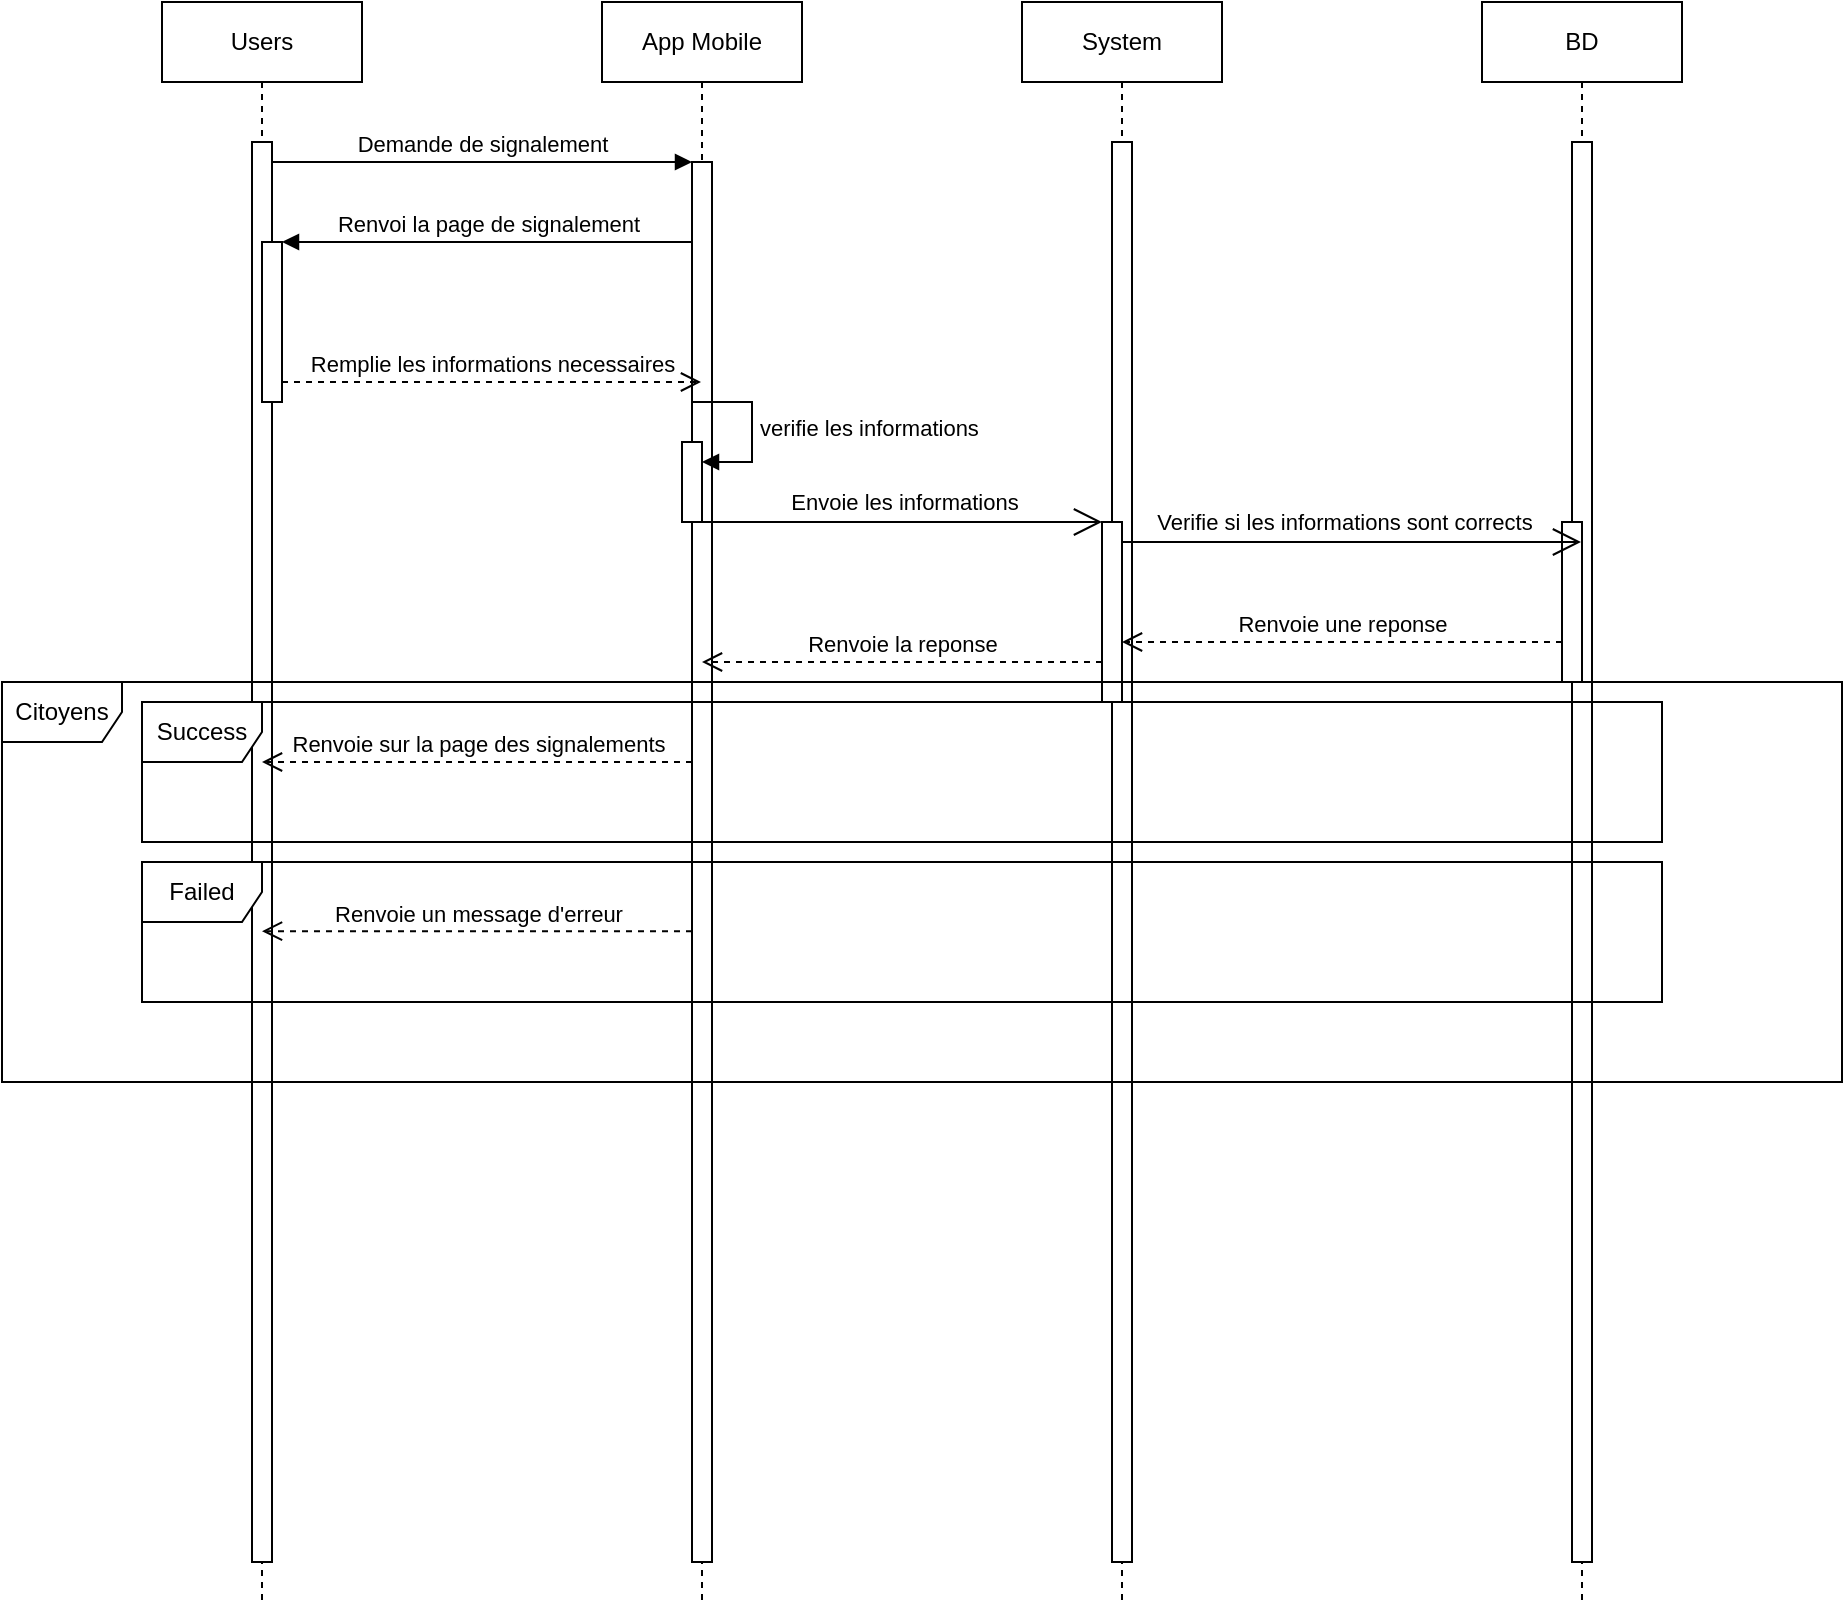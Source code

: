<mxfile version="27.0.9">
  <diagram name="Page-1" id="txC3z_DWojdCmwLaJTaq">
    <mxGraphModel dx="1426" dy="797" grid="1" gridSize="10" guides="1" tooltips="1" connect="1" arrows="1" fold="1" page="1" pageScale="1" pageWidth="827" pageHeight="1169" math="0" shadow="0">
      <root>
        <mxCell id="0" />
        <mxCell id="1" parent="0" />
        <mxCell id="uKWoDDICKwsnE89RhWIm-1" value="Users" style="shape=umlLifeline;perimeter=lifelinePerimeter;whiteSpace=wrap;html=1;container=0;dropTarget=0;collapsible=0;recursiveResize=0;outlineConnect=0;portConstraint=eastwest;newEdgeStyle={&quot;edgeStyle&quot;:&quot;elbowEdgeStyle&quot;,&quot;elbow&quot;:&quot;vertical&quot;,&quot;curved&quot;:0,&quot;rounded&quot;:0};" vertex="1" parent="1">
          <mxGeometry x="220" y="200" width="100" height="800" as="geometry" />
        </mxCell>
        <mxCell id="uKWoDDICKwsnE89RhWIm-2" value="" style="html=1;points=[];perimeter=orthogonalPerimeter;outlineConnect=0;targetShapes=umlLifeline;portConstraint=eastwest;newEdgeStyle={&quot;edgeStyle&quot;:&quot;elbowEdgeStyle&quot;,&quot;elbow&quot;:&quot;vertical&quot;,&quot;curved&quot;:0,&quot;rounded&quot;:0};" vertex="1" parent="uKWoDDICKwsnE89RhWIm-1">
          <mxGeometry x="45" y="70" width="10" height="710" as="geometry" />
        </mxCell>
        <mxCell id="uKWoDDICKwsnE89RhWIm-3" value="" style="html=1;points=[];perimeter=orthogonalPerimeter;outlineConnect=0;targetShapes=umlLifeline;portConstraint=eastwest;newEdgeStyle={&quot;edgeStyle&quot;:&quot;elbowEdgeStyle&quot;,&quot;elbow&quot;:&quot;vertical&quot;,&quot;curved&quot;:0,&quot;rounded&quot;:0};" vertex="1" parent="uKWoDDICKwsnE89RhWIm-1">
          <mxGeometry x="50" y="120" width="10" height="80" as="geometry" />
        </mxCell>
        <mxCell id="uKWoDDICKwsnE89RhWIm-4" value="App Mobile" style="shape=umlLifeline;perimeter=lifelinePerimeter;whiteSpace=wrap;html=1;container=0;dropTarget=0;collapsible=0;recursiveResize=0;outlineConnect=0;portConstraint=eastwest;newEdgeStyle={&quot;edgeStyle&quot;:&quot;elbowEdgeStyle&quot;,&quot;elbow&quot;:&quot;vertical&quot;,&quot;curved&quot;:0,&quot;rounded&quot;:0};" vertex="1" parent="1">
          <mxGeometry x="440" y="200" width="100" height="800" as="geometry" />
        </mxCell>
        <mxCell id="uKWoDDICKwsnE89RhWIm-5" value="" style="html=1;points=[];perimeter=orthogonalPerimeter;outlineConnect=0;targetShapes=umlLifeline;portConstraint=eastwest;newEdgeStyle={&quot;edgeStyle&quot;:&quot;elbowEdgeStyle&quot;,&quot;elbow&quot;:&quot;vertical&quot;,&quot;curved&quot;:0,&quot;rounded&quot;:0};" vertex="1" parent="uKWoDDICKwsnE89RhWIm-4">
          <mxGeometry x="45" y="80" width="10" height="700" as="geometry" />
        </mxCell>
        <mxCell id="uKWoDDICKwsnE89RhWIm-6" value="" style="html=1;points=[[0,0,0,0,5],[0,1,0,0,-5],[1,0,0,0,5],[1,1,0,0,-5]];perimeter=orthogonalPerimeter;outlineConnect=0;targetShapes=umlLifeline;portConstraint=eastwest;newEdgeStyle={&quot;curved&quot;:0,&quot;rounded&quot;:0};" vertex="1" parent="uKWoDDICKwsnE89RhWIm-4">
          <mxGeometry x="40" y="220" width="10" height="40" as="geometry" />
        </mxCell>
        <mxCell id="uKWoDDICKwsnE89RhWIm-7" value="verifie les informations" style="html=1;align=left;spacingLeft=2;endArrow=block;rounded=0;edgeStyle=orthogonalEdgeStyle;curved=0;rounded=0;" edge="1" parent="uKWoDDICKwsnE89RhWIm-4" target="uKWoDDICKwsnE89RhWIm-6">
          <mxGeometry relative="1" as="geometry">
            <mxPoint x="45" y="200" as="sourcePoint" />
            <Array as="points">
              <mxPoint x="75" y="230" />
            </Array>
          </mxGeometry>
        </mxCell>
        <mxCell id="uKWoDDICKwsnE89RhWIm-8" value="Demande de signalement" style="html=1;verticalAlign=bottom;endArrow=block;edgeStyle=elbowEdgeStyle;elbow=vertical;curved=0;rounded=0;" edge="1" parent="1" source="uKWoDDICKwsnE89RhWIm-2" target="uKWoDDICKwsnE89RhWIm-5">
          <mxGeometry relative="1" as="geometry">
            <mxPoint x="375" y="290" as="sourcePoint" />
            <Array as="points">
              <mxPoint x="360" y="280" />
            </Array>
          </mxGeometry>
        </mxCell>
        <mxCell id="uKWoDDICKwsnE89RhWIm-9" value="Renvoi la page de signalement" style="html=1;verticalAlign=bottom;endArrow=block;edgeStyle=elbowEdgeStyle;elbow=horizontal;curved=0;rounded=0;" edge="1" parent="1" source="uKWoDDICKwsnE89RhWIm-5" target="uKWoDDICKwsnE89RhWIm-3">
          <mxGeometry relative="1" as="geometry">
            <mxPoint x="355" y="320" as="sourcePoint" />
            <Array as="points">
              <mxPoint x="370" y="320" />
            </Array>
          </mxGeometry>
        </mxCell>
        <mxCell id="uKWoDDICKwsnE89RhWIm-10" value="System" style="shape=umlLifeline;perimeter=lifelinePerimeter;whiteSpace=wrap;html=1;container=0;dropTarget=0;collapsible=0;recursiveResize=0;outlineConnect=0;portConstraint=eastwest;newEdgeStyle={&quot;edgeStyle&quot;:&quot;elbowEdgeStyle&quot;,&quot;elbow&quot;:&quot;vertical&quot;,&quot;curved&quot;:0,&quot;rounded&quot;:0};" vertex="1" parent="1">
          <mxGeometry x="650" y="200" width="100" height="800" as="geometry" />
        </mxCell>
        <mxCell id="uKWoDDICKwsnE89RhWIm-11" value="" style="html=1;points=[];perimeter=orthogonalPerimeter;outlineConnect=0;targetShapes=umlLifeline;portConstraint=eastwest;newEdgeStyle={&quot;edgeStyle&quot;:&quot;elbowEdgeStyle&quot;,&quot;elbow&quot;:&quot;vertical&quot;,&quot;curved&quot;:0,&quot;rounded&quot;:0};" vertex="1" parent="uKWoDDICKwsnE89RhWIm-10">
          <mxGeometry x="45" y="70" width="10" height="710" as="geometry" />
        </mxCell>
        <mxCell id="uKWoDDICKwsnE89RhWIm-12" value="" style="html=1;points=[[0,0,0,0,5],[0,1,0,0,-5],[1,0,0,0,5],[1,1,0,0,-5]];perimeter=orthogonalPerimeter;outlineConnect=0;targetShapes=umlLifeline;portConstraint=eastwest;newEdgeStyle={&quot;curved&quot;:0,&quot;rounded&quot;:0};" vertex="1" parent="uKWoDDICKwsnE89RhWIm-10">
          <mxGeometry x="40" y="260" width="10" height="90" as="geometry" />
        </mxCell>
        <mxCell id="uKWoDDICKwsnE89RhWIm-13" value="BD" style="shape=umlLifeline;perimeter=lifelinePerimeter;whiteSpace=wrap;html=1;container=0;dropTarget=0;collapsible=0;recursiveResize=0;outlineConnect=0;portConstraint=eastwest;newEdgeStyle={&quot;edgeStyle&quot;:&quot;elbowEdgeStyle&quot;,&quot;elbow&quot;:&quot;vertical&quot;,&quot;curved&quot;:0,&quot;rounded&quot;:0};" vertex="1" parent="1">
          <mxGeometry x="880" y="200" width="100" height="800" as="geometry" />
        </mxCell>
        <mxCell id="uKWoDDICKwsnE89RhWIm-14" value="" style="html=1;points=[];perimeter=orthogonalPerimeter;outlineConnect=0;targetShapes=umlLifeline;portConstraint=eastwest;newEdgeStyle={&quot;edgeStyle&quot;:&quot;elbowEdgeStyle&quot;,&quot;elbow&quot;:&quot;vertical&quot;,&quot;curved&quot;:0,&quot;rounded&quot;:0};" vertex="1" parent="uKWoDDICKwsnE89RhWIm-13">
          <mxGeometry x="45" y="70" width="10" height="710" as="geometry" />
        </mxCell>
        <mxCell id="uKWoDDICKwsnE89RhWIm-15" value="" style="html=1;points=[];perimeter=orthogonalPerimeter;outlineConnect=0;targetShapes=umlLifeline;portConstraint=eastwest;newEdgeStyle={&quot;edgeStyle&quot;:&quot;elbowEdgeStyle&quot;,&quot;elbow&quot;:&quot;vertical&quot;,&quot;curved&quot;:0,&quot;rounded&quot;:0};" vertex="1" parent="uKWoDDICKwsnE89RhWIm-13">
          <mxGeometry x="40" y="260" width="10" height="80" as="geometry" />
        </mxCell>
        <mxCell id="uKWoDDICKwsnE89RhWIm-16" value="Failed" style="shape=umlFrame;whiteSpace=wrap;html=1;pointerEvents=0;" vertex="1" parent="1">
          <mxGeometry x="210" y="630" width="760" height="70" as="geometry" />
        </mxCell>
        <mxCell id="uKWoDDICKwsnE89RhWIm-17" value="Remplie les informations necessaires" style="html=1;verticalAlign=bottom;endArrow=open;dashed=1;endSize=8;curved=0;rounded=0;" edge="1" parent="1" target="uKWoDDICKwsnE89RhWIm-4">
          <mxGeometry relative="1" as="geometry">
            <mxPoint x="280" y="390" as="sourcePoint" />
            <mxPoint x="389.5" y="390" as="targetPoint" />
          </mxGeometry>
        </mxCell>
        <mxCell id="uKWoDDICKwsnE89RhWIm-18" value="Renvoie une reponse" style="html=1;verticalAlign=bottom;endArrow=open;dashed=1;endSize=8;curved=0;rounded=0;" edge="1" parent="1" target="uKWoDDICKwsnE89RhWIm-10">
          <mxGeometry relative="1" as="geometry">
            <mxPoint x="920" y="520" as="sourcePoint" />
            <mxPoint x="840" y="520" as="targetPoint" />
          </mxGeometry>
        </mxCell>
        <mxCell id="uKWoDDICKwsnE89RhWIm-19" value="" style="endArrow=open;endFill=1;endSize=12;html=1;rounded=0;" edge="1" parent="1">
          <mxGeometry width="160" relative="1" as="geometry">
            <mxPoint x="490" y="460.0" as="sourcePoint" />
            <mxPoint x="690" y="460.0" as="targetPoint" />
          </mxGeometry>
        </mxCell>
        <mxCell id="uKWoDDICKwsnE89RhWIm-20" value="Envoie les informations" style="edgeLabel;html=1;align=center;verticalAlign=middle;resizable=0;points=[];" vertex="1" connectable="0" parent="uKWoDDICKwsnE89RhWIm-19">
          <mxGeometry x="0.045" y="-1" relative="1" as="geometry">
            <mxPoint x="-4" y="-11" as="offset" />
          </mxGeometry>
        </mxCell>
        <mxCell id="uKWoDDICKwsnE89RhWIm-21" value="" style="endArrow=open;endFill=1;endSize=12;html=1;rounded=0;" edge="1" parent="1" target="uKWoDDICKwsnE89RhWIm-13">
          <mxGeometry width="160" relative="1" as="geometry">
            <mxPoint x="700" y="470" as="sourcePoint" />
            <mxPoint x="860" y="470" as="targetPoint" />
          </mxGeometry>
        </mxCell>
        <mxCell id="uKWoDDICKwsnE89RhWIm-22" value="Verifie si les informations sont corrects" style="edgeLabel;html=1;align=center;verticalAlign=middle;resizable=0;points=[];" vertex="1" connectable="0" parent="uKWoDDICKwsnE89RhWIm-21">
          <mxGeometry x="-0.082" y="-3" relative="1" as="geometry">
            <mxPoint x="5" y="-13" as="offset" />
          </mxGeometry>
        </mxCell>
        <mxCell id="uKWoDDICKwsnE89RhWIm-23" value="Renvoie la reponse" style="html=1;verticalAlign=bottom;endArrow=open;dashed=1;endSize=8;curved=0;rounded=0;" edge="1" parent="1" target="uKWoDDICKwsnE89RhWIm-4">
          <mxGeometry relative="1" as="geometry">
            <mxPoint x="690" y="530" as="sourcePoint" />
            <mxPoint x="610" y="530" as="targetPoint" />
          </mxGeometry>
        </mxCell>
        <mxCell id="uKWoDDICKwsnE89RhWIm-24" value="Renvoie sur la page des signalements" style="html=1;verticalAlign=bottom;endArrow=open;dashed=1;endSize=8;curved=0;rounded=0;" edge="1" parent="1" source="uKWoDDICKwsnE89RhWIm-5">
          <mxGeometry relative="1" as="geometry">
            <mxPoint x="350" y="580" as="sourcePoint" />
            <mxPoint x="270" y="580" as="targetPoint" />
          </mxGeometry>
        </mxCell>
        <mxCell id="uKWoDDICKwsnE89RhWIm-25" value="Success" style="shape=umlFrame;whiteSpace=wrap;html=1;pointerEvents=0;" vertex="1" parent="1">
          <mxGeometry x="210" y="550" width="760" height="70" as="geometry" />
        </mxCell>
        <mxCell id="uKWoDDICKwsnE89RhWIm-26" value="Renvoie un message d&#39;erreur" style="html=1;verticalAlign=bottom;endArrow=open;dashed=1;endSize=8;curved=0;rounded=0;" edge="1" parent="1">
          <mxGeometry relative="1" as="geometry">
            <mxPoint x="485" y="664.58" as="sourcePoint" />
            <mxPoint x="270" y="664.58" as="targetPoint" />
          </mxGeometry>
        </mxCell>
        <mxCell id="uKWoDDICKwsnE89RhWIm-27" value="Citoyens" style="shape=umlFrame;whiteSpace=wrap;html=1;pointerEvents=0;" vertex="1" parent="1">
          <mxGeometry x="140" y="540" width="920" height="200" as="geometry" />
        </mxCell>
      </root>
    </mxGraphModel>
  </diagram>
</mxfile>
